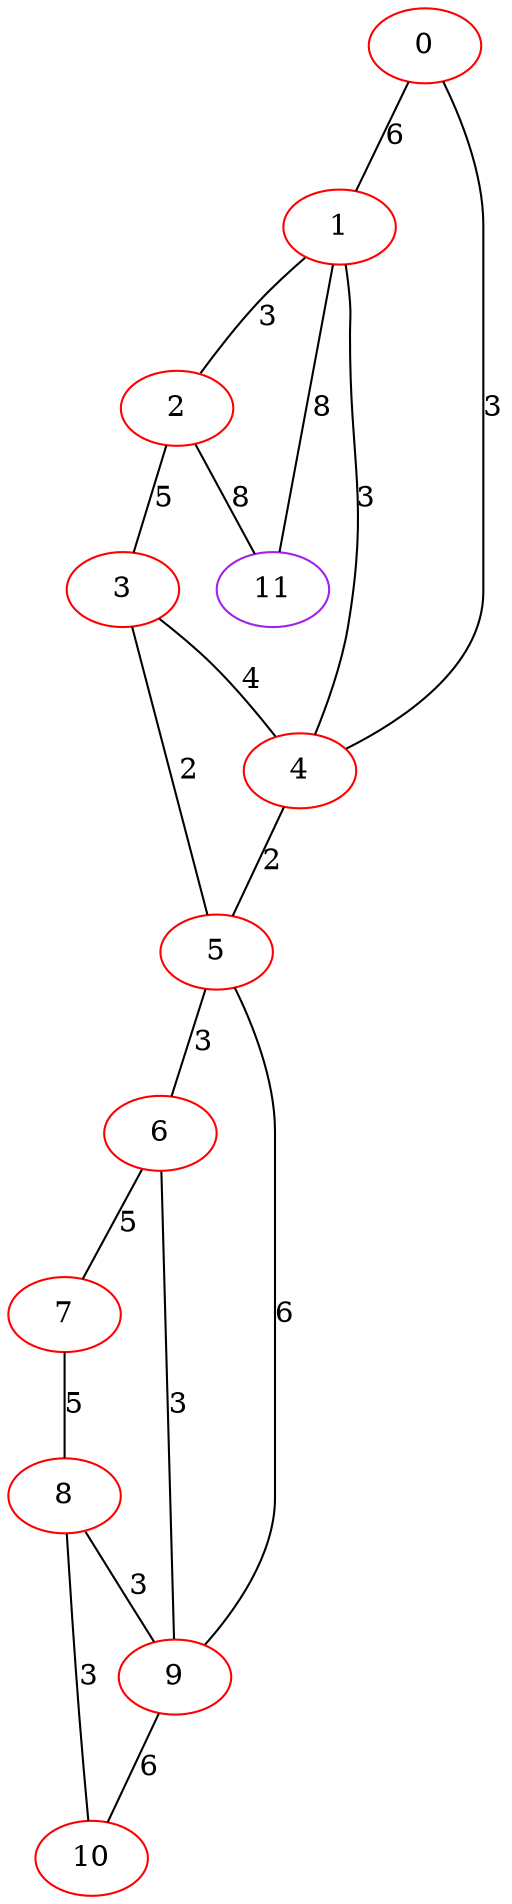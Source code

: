 graph "" {
0 [color=red, weight=1];
1 [color=red, weight=1];
2 [color=red, weight=1];
3 [color=red, weight=1];
4 [color=red, weight=1];
5 [color=red, weight=1];
6 [color=red, weight=1];
7 [color=red, weight=1];
8 [color=red, weight=1];
9 [color=red, weight=1];
10 [color=red, weight=1];
11 [color=purple, weight=4];
0 -- 1  [key=0, label=6];
0 -- 4  [key=0, label=3];
1 -- 2  [key=0, label=3];
1 -- 11  [key=0, label=8];
1 -- 4  [key=0, label=3];
2 -- 11  [key=0, label=8];
2 -- 3  [key=0, label=5];
3 -- 4  [key=0, label=4];
3 -- 5  [key=0, label=2];
4 -- 5  [key=0, label=2];
5 -- 9  [key=0, label=6];
5 -- 6  [key=0, label=3];
6 -- 9  [key=0, label=3];
6 -- 7  [key=0, label=5];
7 -- 8  [key=0, label=5];
8 -- 9  [key=0, label=3];
8 -- 10  [key=0, label=3];
9 -- 10  [key=0, label=6];
}
